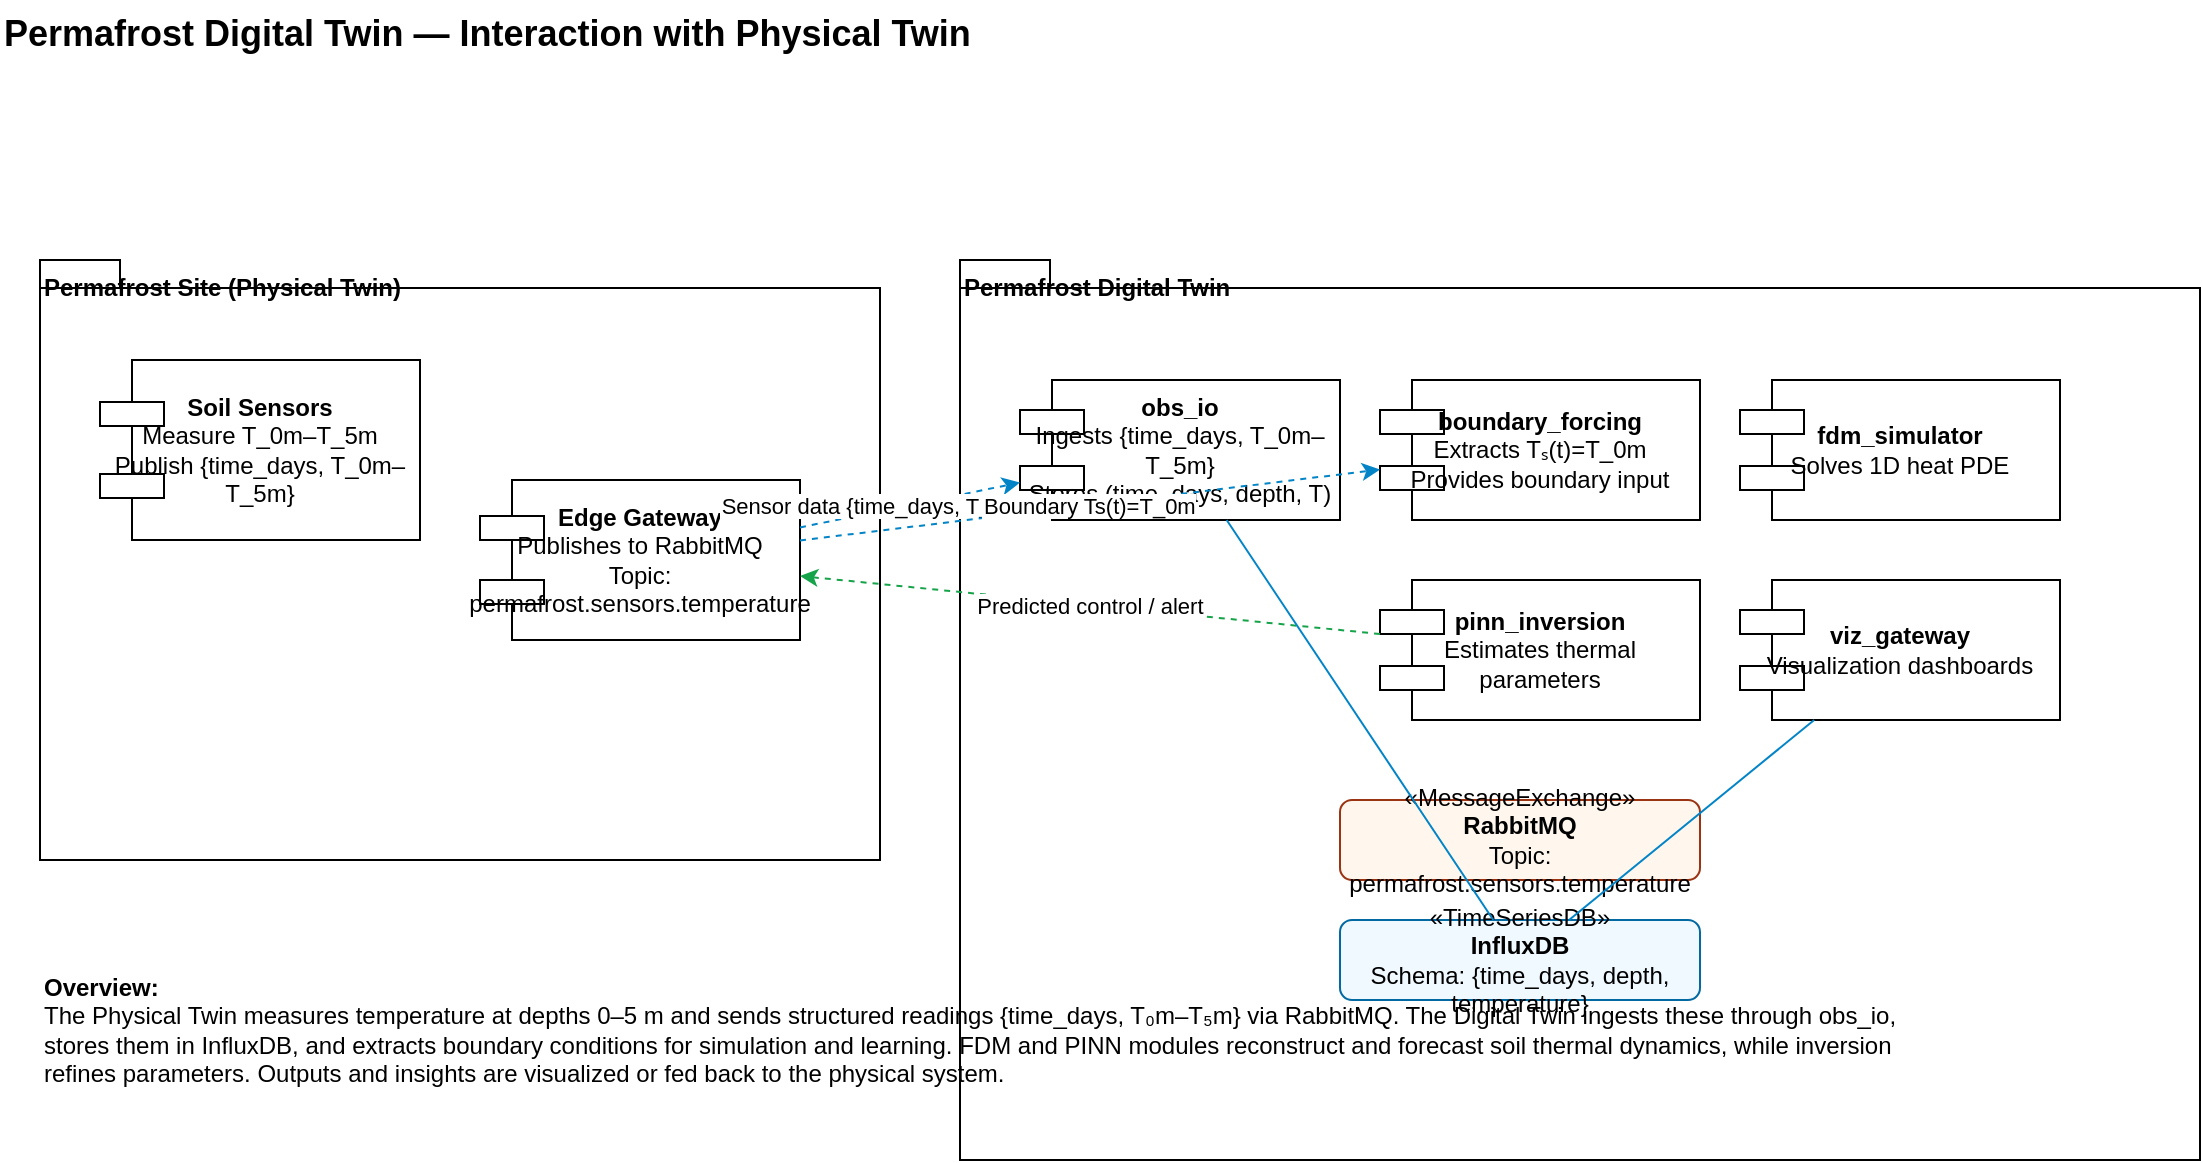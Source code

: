 <mxfile version="21.2.1" type="device">
  <diagram id="Permafrost_DT_Final" name="Permafrost DT - Physical Digital Interaction">
    <mxGraphModel dx="1600" dy="900" grid="1" gridSize="10" guides="1" connect="1" arrows="1" fold="1" page="0">
      <root>
        <mxCell id="0"/>
        <mxCell id="1" parent="0"/>

        <mxCell id="title" value="Permafrost Digital Twin — Interaction with Physical Twin" style="text;html=1;fontSize=18;fontStyle=1;strokeColor=none;fillColor=none;" vertex="1" parent="1">
          <mxGeometry x="-420" y="-220" width="900" height="40" as="geometry"/>
        </mxCell>

        <mxCell id="physTwin" value="Permafrost Site (Physical Twin)" style="shape=folder;fontStyle=1;tabWidth=40;tabHeight=14;tabPosition=left;verticalAlign=top;align=left;html=1;" vertex="1" parent="1">
          <mxGeometry x="-400" y="-90" width="420" height="300" as="geometry"/>
        </mxCell>

        <mxCell id="digTwin" value="Permafrost Digital Twin" style="shape=folder;fontStyle=1;tabWidth=40;tabHeight=14;tabPosition=left;verticalAlign=top;align=left;html=1;" vertex="1" parent="1">
          <mxGeometry x="60" y="-90" width="620" height="450" as="geometry"/>
        </mxCell>

        <mxCell id="soilSensors" value="&lt;b&gt;Soil Sensors&lt;/b&gt;&lt;br&gt;Measure T_0m–T_5m&lt;br&gt;Publish {time_days, T_0m–T_5m}" style="shape=component;whiteSpace=wrap;html=1;" vertex="1" parent="1">
          <mxGeometry x="-370" y="-40" width="160" height="90" as="geometry"/>
        </mxCell>

        <mxCell id="edgeGateway" value="&lt;b&gt;Edge Gateway&lt;/b&gt;&lt;br&gt;Publishes to RabbitMQ&lt;br&gt;Topic: permafrost.sensors.temperature" style="shape=component;whiteSpace=wrap;html=1;" vertex="1" parent="1">
          <mxGeometry x="-180" y="20" width="160" height="80" as="geometry"/>
        </mxCell>

        <mxCell id="obsio" value="&lt;b&gt;obs_io&lt;/b&gt;&lt;br&gt;Ingests {time_days, T_0m–T_5m}&lt;br&gt;Stores (time_days, depth, T)" style="shape=component;whiteSpace=wrap;html=1;" vertex="1" parent="1">
          <mxGeometry x="90" y="-30" width="160" height="70" as="geometry"/>
        </mxCell>

        <mxCell id="boundary" value="&lt;b&gt;boundary_forcing&lt;/b&gt;&lt;br&gt;Extracts Tₛ(t)=T_0m&lt;br&gt;Provides boundary input" style="shape=component;whiteSpace=wrap;html=1;" vertex="1" parent="1">
          <mxGeometry x="270" y="-30" width="160" height="70" as="geometry"/>
        </mxCell>

        <mxCell id="sim" value="&lt;b&gt;fdm_simulator&lt;/b&gt;&lt;br&gt;Solves 1D heat PDE" style="shape=component;whiteSpace=wrap;html=1;" vertex="1" parent="1">
          <mxGeometry x="450" y="-30" width="160" height="70" as="geometry"/>
        </mxCell>

        <mxCell id="pinnInv" value="&lt;b&gt;pinn_inversion&lt;/b&gt;&lt;br&gt;Estimates thermal parameters" style="shape=component;whiteSpace=wrap;html=1;" vertex="1" parent="1">
          <mxGeometry x="270" y="70" width="160" height="70" as="geometry"/>
        </mxCell>

        <mxCell id="viz" value="&lt;b&gt;viz_gateway&lt;/b&gt;&lt;br&gt;Visualization dashboards" style="shape=component;whiteSpace=wrap;html=1;" vertex="1" parent="1">
          <mxGeometry x="450" y="70" width="160" height="70" as="geometry"/>
        </mxCell>

        <mxCell id="rabbit" value="«MessageExchange»&lt;br&gt;&lt;b&gt;RabbitMQ&lt;/b&gt;&lt;br&gt;Topic: permafrost.sensors.temperature" style="whiteSpace=wrap;html=1;rounded=1;fillColor=#fff7ed;strokeColor=#9a3412;" vertex="1" parent="1">
          <mxGeometry x="250" y="180" width="180" height="40" as="geometry"/>
        </mxCell>

        <mxCell id="influx" value="«TimeSeriesDB»&lt;br&gt;&lt;b&gt;InfluxDB&lt;/b&gt;&lt;br&gt;Schema: {time_days, depth, temperature}" style="whiteSpace=wrap;html=1;rounded=1;fillColor=#f0f9ff;strokeColor=#0369a1;" vertex="1" parent="1">
          <mxGeometry x="250" y="240" width="180" height="40" as="geometry"/>
        </mxCell>

        <mxCell id="flow1" value="Sensor data {time_days, T_0m–T_5m}" style="endArrow=classic;dashed=1;strokeColor=#0284c7;" edge="1" parent="1" source="edgeGateway" target="obsio">
          <mxGeometry relative="1" as="geometry"/>
        </mxCell>

        <mxCell id="flow2" value="Boundary Ts(t)=T_0m" style="endArrow=classic;dashed=1;strokeColor=#0284c7;" edge="1" parent="1" source="edgeGateway" target="boundary">
          <mxGeometry relative="1" as="geometry"/>
        </mxCell>

        <mxCell id="flow3" value="Predicted control / alert" style="endArrow=classic;dashed=1;strokeColor=#16a34a;" edge="1" parent="1" source="pinnInv" target="edgeGateway">
          <mxGeometry relative="1" as="geometry"/>
        </mxCell>

        <mxCell id="store" value="" style="endArrow=none;strokeColor=#0284c7;" edge="1" parent="1" source="obsio" target="influx">
          <mxGeometry relative="1" as="geometry"/>
        </mxCell>

        <mxCell id="read" value="" style="endArrow=none;strokeColor=#0284c7;" edge="1" parent="1" source="viz" target="influx">
          <mxGeometry relative="1" as="geometry"/>
        </mxCell>

        <mxCell id="desc" value="&lt;b&gt;Overview:&lt;/b&gt;&lt;br&gt;The Physical Twin measures temperature at depths 0–5 m and sends structured readings {time_days, T₀m–T₅m} via RabbitMQ. The Digital Twin ingests these through obs_io, stores them in InfluxDB, and extracts boundary conditions for simulation and learning. FDM and PINN modules reconstruct and forecast soil thermal dynamics, while inversion refines parameters. Outputs and insights are visualized or fed back to the physical system." style="text;html=1;whiteSpace=wrap;align=left;verticalAlign=top;strokeColor=none;fillColor=none;" vertex="1" parent="1">
          <mxGeometry x="-400" y="260" width="950" height="100" as="geometry"/>
        </mxCell>

      </root>
    </mxGraphModel>
  </diagram>
</mxfile>
